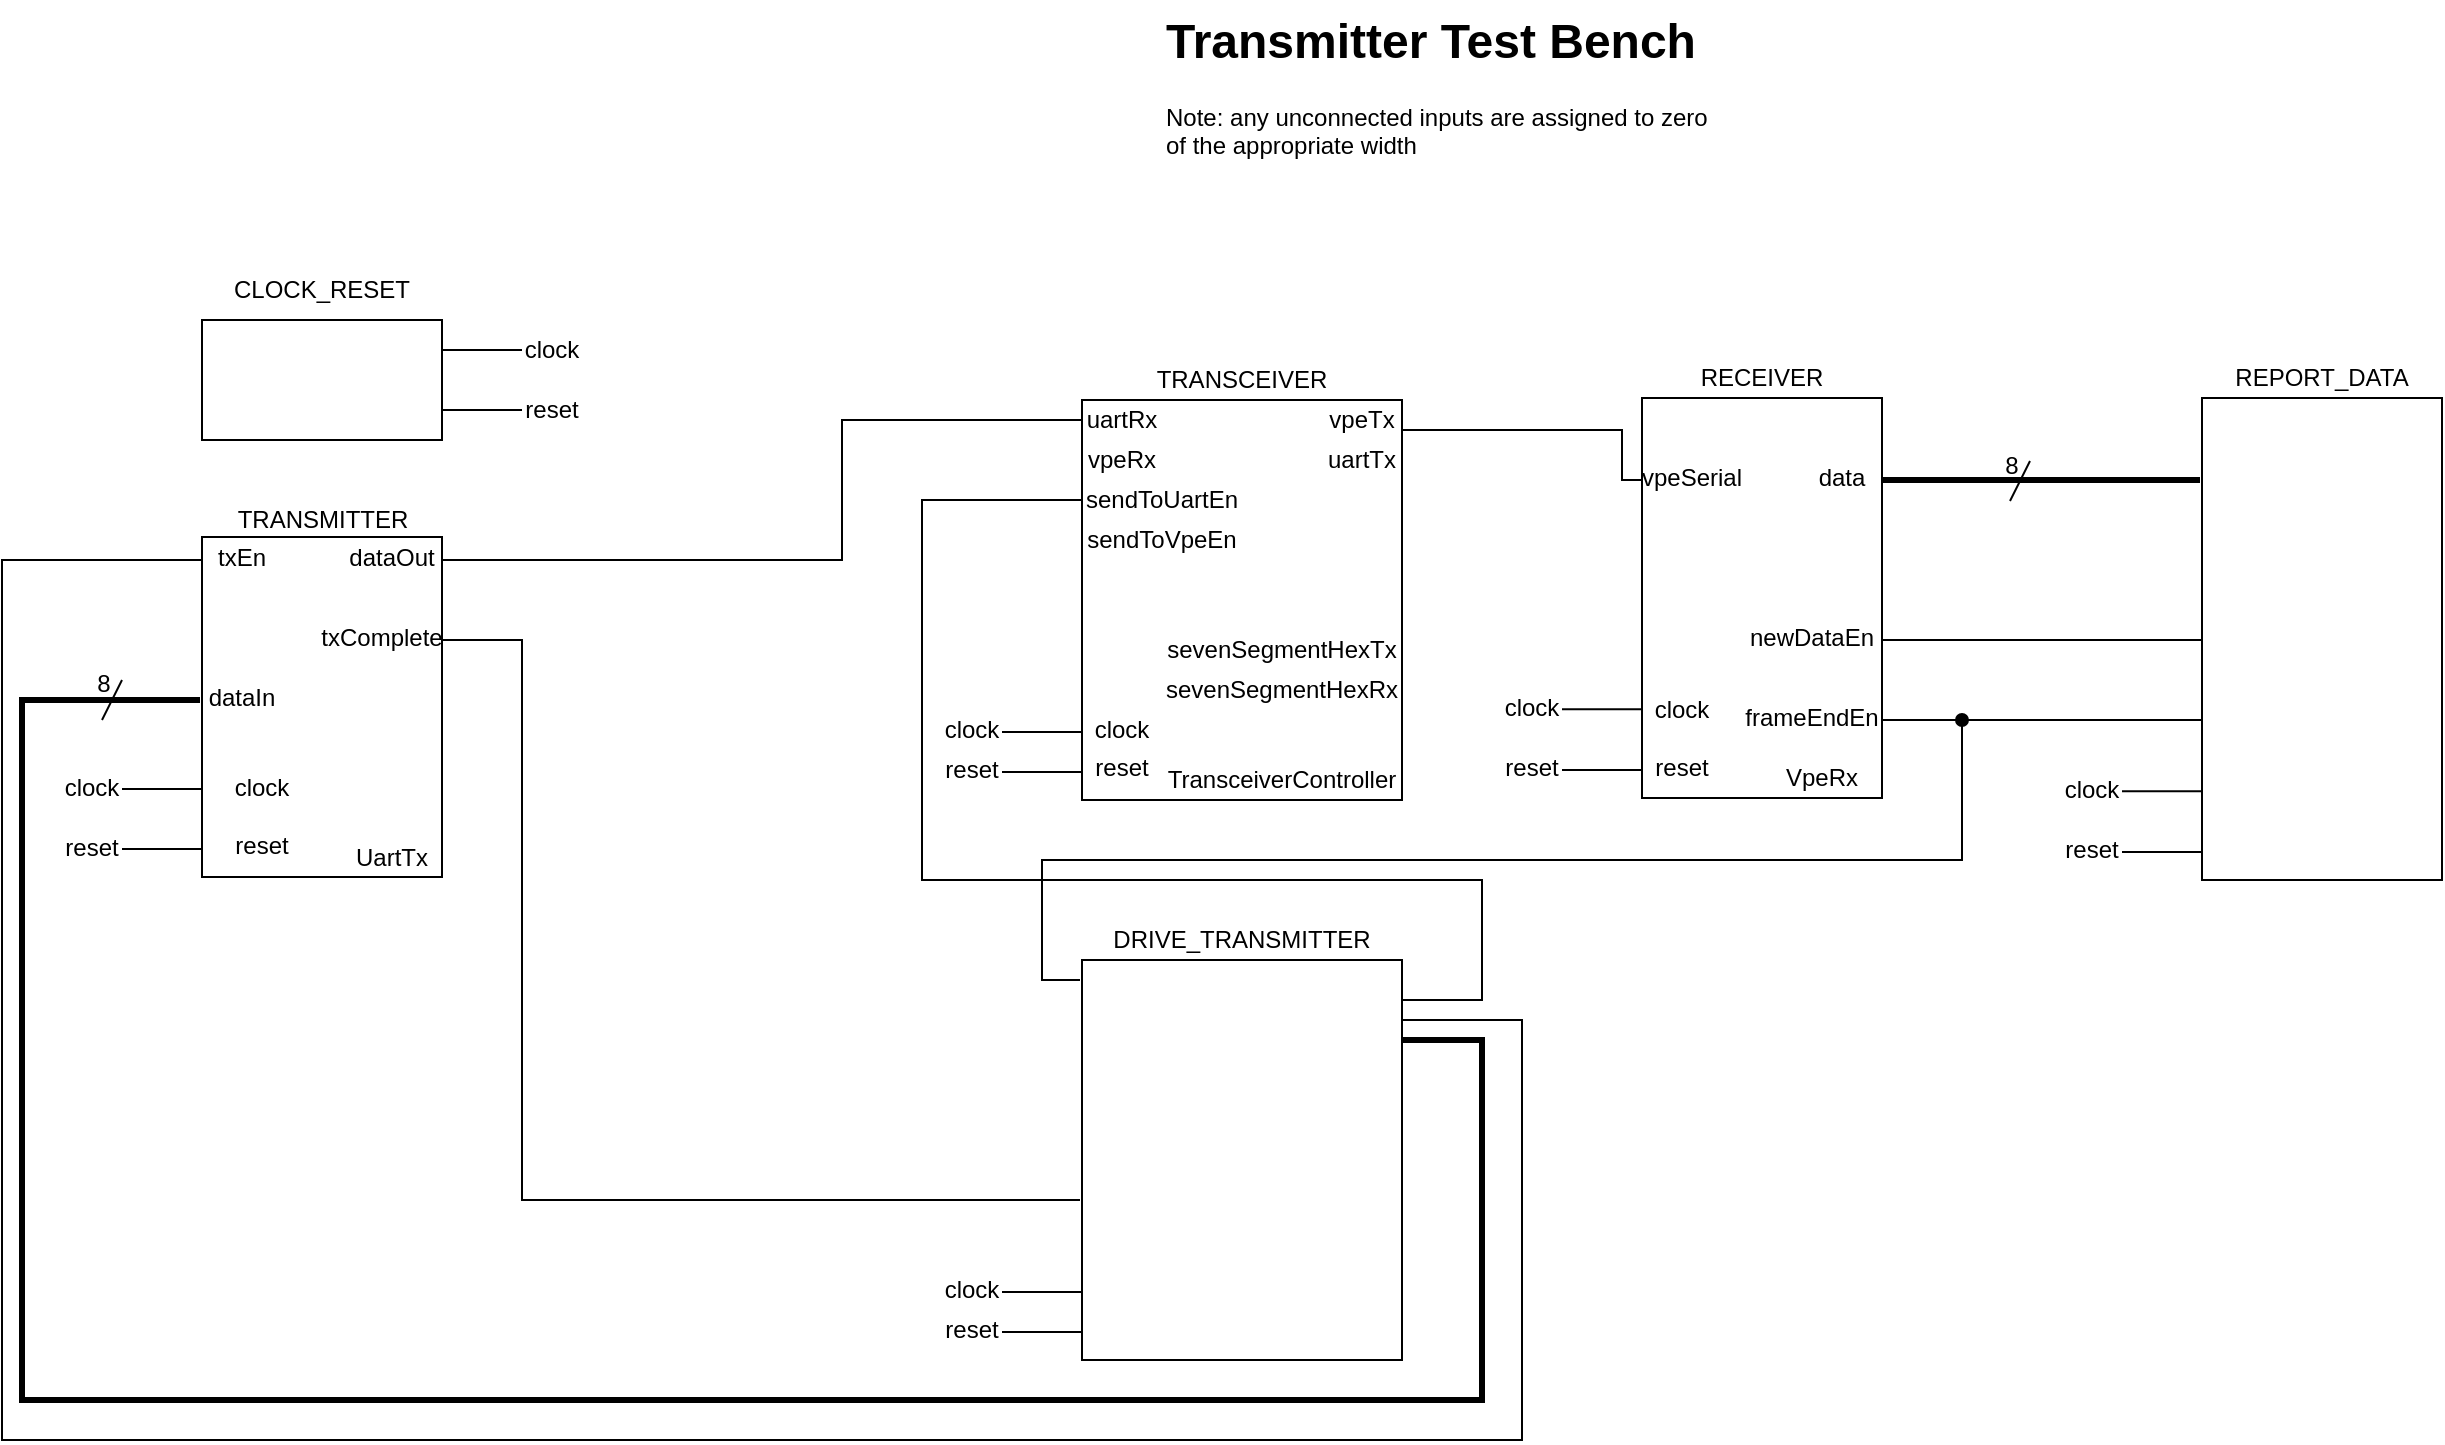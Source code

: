 <mxfile version="24.8.6">
  <diagram name="Page-1" id="nv2z8ijl14U-k_NN_Tlv">
    <mxGraphModel grid="1" page="1" gridSize="10" guides="1" tooltips="1" connect="1" arrows="1" fold="1" pageScale="1" pageWidth="1100" pageHeight="850" math="0" shadow="0">
      <root>
        <mxCell id="0" />
        <mxCell id="1" parent="0" />
        <mxCell id="w2Lm1WG0MSI5pW_lzATI-5" value="" style="endArrow=none;html=1;rounded=0;" edge="1" parent="1">
          <mxGeometry width="50" height="50" relative="1" as="geometry">
            <mxPoint x="200" y="175" as="sourcePoint" />
            <mxPoint x="240" y="175" as="targetPoint" />
          </mxGeometry>
        </mxCell>
        <mxCell id="w2Lm1WG0MSI5pW_lzATI-6" value="clock" style="text;html=1;align=center;verticalAlign=middle;whiteSpace=wrap;rounded=0;" vertex="1" parent="1">
          <mxGeometry x="240" y="160" width="30" height="30" as="geometry" />
        </mxCell>
        <mxCell id="w2Lm1WG0MSI5pW_lzATI-7" value="" style="endArrow=none;html=1;rounded=0;" edge="1" parent="1">
          <mxGeometry width="50" height="50" relative="1" as="geometry">
            <mxPoint x="200" y="205" as="sourcePoint" />
            <mxPoint x="240" y="205" as="targetPoint" />
          </mxGeometry>
        </mxCell>
        <mxCell id="w2Lm1WG0MSI5pW_lzATI-8" value="reset" style="text;html=1;align=center;verticalAlign=middle;whiteSpace=wrap;rounded=0;" vertex="1" parent="1">
          <mxGeometry x="240" y="190" width="30" height="30" as="geometry" />
        </mxCell>
        <mxCell id="w2Lm1WG0MSI5pW_lzATI-9" value="" style="rounded=0;whiteSpace=wrap;html=1;" vertex="1" parent="1">
          <mxGeometry x="520" y="200" width="160" height="200" as="geometry" />
        </mxCell>
        <mxCell id="w2Lm1WG0MSI5pW_lzATI-10" value="TRANSCEIVER" style="text;html=1;align=center;verticalAlign=middle;whiteSpace=wrap;rounded=0;" vertex="1" parent="1">
          <mxGeometry x="555" y="180" width="90" height="20" as="geometry" />
        </mxCell>
        <mxCell id="w2Lm1WG0MSI5pW_lzATI-11" value="TransceiverController" style="text;html=1;align=center;verticalAlign=middle;whiteSpace=wrap;rounded=0;" vertex="1" parent="1">
          <mxGeometry x="560" y="380" width="120" height="20" as="geometry" />
        </mxCell>
        <mxCell id="w2Lm1WG0MSI5pW_lzATI-12" value="" style="endArrow=none;html=1;rounded=0;" edge="1" parent="1">
          <mxGeometry width="50" height="50" relative="1" as="geometry">
            <mxPoint x="480" y="366" as="sourcePoint" />
            <mxPoint x="520" y="366" as="targetPoint" />
          </mxGeometry>
        </mxCell>
        <mxCell id="w2Lm1WG0MSI5pW_lzATI-13" value="clock" style="text;html=1;align=center;verticalAlign=middle;whiteSpace=wrap;rounded=0;" vertex="1" parent="1">
          <mxGeometry x="450" y="350" width="30" height="30" as="geometry" />
        </mxCell>
        <mxCell id="w2Lm1WG0MSI5pW_lzATI-14" value="" style="endArrow=none;html=1;rounded=0;" edge="1" parent="1">
          <mxGeometry width="50" height="50" relative="1" as="geometry">
            <mxPoint x="480" y="386" as="sourcePoint" />
            <mxPoint x="520" y="386" as="targetPoint" />
          </mxGeometry>
        </mxCell>
        <mxCell id="w2Lm1WG0MSI5pW_lzATI-15" value="reset" style="text;html=1;align=center;verticalAlign=middle;whiteSpace=wrap;rounded=0;" vertex="1" parent="1">
          <mxGeometry x="450" y="370" width="30" height="30" as="geometry" />
        </mxCell>
        <mxCell id="w2Lm1WG0MSI5pW_lzATI-16" value="clock" style="text;html=1;align=center;verticalAlign=middle;whiteSpace=wrap;rounded=0;" vertex="1" parent="1">
          <mxGeometry x="510" y="350" width="60" height="30" as="geometry" />
        </mxCell>
        <mxCell id="w2Lm1WG0MSI5pW_lzATI-17" value="reset" style="text;html=1;align=center;verticalAlign=middle;whiteSpace=wrap;rounded=0;" vertex="1" parent="1">
          <mxGeometry x="510" y="369" width="60" height="30" as="geometry" />
        </mxCell>
        <mxCell id="w2Lm1WG0MSI5pW_lzATI-19" value="uartRx" style="text;html=1;align=center;verticalAlign=middle;whiteSpace=wrap;rounded=0;" vertex="1" parent="1">
          <mxGeometry x="520" y="200" width="40" height="20" as="geometry" />
        </mxCell>
        <mxCell id="w2Lm1WG0MSI5pW_lzATI-20" value="vpeRx" style="text;html=1;align=center;verticalAlign=middle;whiteSpace=wrap;rounded=0;" vertex="1" parent="1">
          <mxGeometry x="520" y="220" width="40" height="20" as="geometry" />
        </mxCell>
        <mxCell id="w2Lm1WG0MSI5pW_lzATI-21" value="sendToUartEn" style="text;html=1;align=center;verticalAlign=middle;whiteSpace=wrap;rounded=0;" vertex="1" parent="1">
          <mxGeometry x="520" y="240" width="80" height="20" as="geometry" />
        </mxCell>
        <mxCell id="w2Lm1WG0MSI5pW_lzATI-22" value="sendToVpeEn" style="text;html=1;align=center;verticalAlign=middle;whiteSpace=wrap;rounded=0;" vertex="1" parent="1">
          <mxGeometry x="520" y="260" width="80" height="20" as="geometry" />
        </mxCell>
        <mxCell id="w2Lm1WG0MSI5pW_lzATI-23" value="vpeTx" style="text;html=1;align=center;verticalAlign=middle;whiteSpace=wrap;rounded=0;" vertex="1" parent="1">
          <mxGeometry x="640" y="200" width="40" height="20" as="geometry" />
        </mxCell>
        <mxCell id="w2Lm1WG0MSI5pW_lzATI-24" value="uartTx" style="text;html=1;align=center;verticalAlign=middle;whiteSpace=wrap;rounded=0;" vertex="1" parent="1">
          <mxGeometry x="640" y="220" width="40" height="20" as="geometry" />
        </mxCell>
        <mxCell id="w2Lm1WG0MSI5pW_lzATI-26" value="sevenSegmentHexTx" style="text;html=1;align=center;verticalAlign=middle;whiteSpace=wrap;rounded=0;" vertex="1" parent="1">
          <mxGeometry x="560" y="320" width="120" height="10" as="geometry" />
        </mxCell>
        <mxCell id="w2Lm1WG0MSI5pW_lzATI-27" value="sevenSegmentHexRx" style="text;html=1;align=center;verticalAlign=middle;whiteSpace=wrap;rounded=0;" vertex="1" parent="1">
          <mxGeometry x="560" y="340" width="120" height="10" as="geometry" />
        </mxCell>
        <mxCell id="w2Lm1WG0MSI5pW_lzATI-28" value="" style="rounded=0;whiteSpace=wrap;html=1;" vertex="1" parent="1">
          <mxGeometry x="80" y="160" width="120" height="60" as="geometry" />
        </mxCell>
        <mxCell id="w2Lm1WG0MSI5pW_lzATI-29" value="CLOCK_RESET" style="text;html=1;align=center;verticalAlign=middle;whiteSpace=wrap;rounded=0;" vertex="1" parent="1">
          <mxGeometry x="95" y="130" width="90" height="30" as="geometry" />
        </mxCell>
        <mxCell id="w2Lm1WG0MSI5pW_lzATI-30" value="" style="rounded=0;whiteSpace=wrap;html=1;" vertex="1" parent="1">
          <mxGeometry x="80" y="268.5" width="120" height="170" as="geometry" />
        </mxCell>
        <mxCell id="w2Lm1WG0MSI5pW_lzATI-31" value="TRANSMITTER" style="text;html=1;align=center;verticalAlign=middle;whiteSpace=wrap;rounded=0;" vertex="1" parent="1">
          <mxGeometry x="92.5" y="251.5" width="95" height="17" as="geometry" />
        </mxCell>
        <mxCell id="w2Lm1WG0MSI5pW_lzATI-32" value="UartTx" style="text;html=1;align=center;verticalAlign=middle;whiteSpace=wrap;rounded=0;" vertex="1" parent="1">
          <mxGeometry x="150" y="418.5" width="50" height="20" as="geometry" />
        </mxCell>
        <mxCell id="w2Lm1WG0MSI5pW_lzATI-33" value="dataOut" style="text;html=1;align=center;verticalAlign=middle;whiteSpace=wrap;rounded=0;" vertex="1" parent="1">
          <mxGeometry x="150" y="268.5" width="50" height="20" as="geometry" />
        </mxCell>
        <mxCell id="w2Lm1WG0MSI5pW_lzATI-34" value="dataIn" style="text;html=1;align=center;verticalAlign=middle;whiteSpace=wrap;rounded=0;" vertex="1" parent="1">
          <mxGeometry x="80" y="338.5" width="40" height="20" as="geometry" />
        </mxCell>
        <mxCell id="w2Lm1WG0MSI5pW_lzATI-35" value="" style="endArrow=none;html=1;rounded=0;" edge="1" parent="1">
          <mxGeometry width="50" height="50" relative="1" as="geometry">
            <mxPoint x="40" y="394.5" as="sourcePoint" />
            <mxPoint x="80" y="394.5" as="targetPoint" />
          </mxGeometry>
        </mxCell>
        <mxCell id="w2Lm1WG0MSI5pW_lzATI-36" value="clock" style="text;html=1;align=center;verticalAlign=middle;whiteSpace=wrap;rounded=0;" vertex="1" parent="1">
          <mxGeometry x="10" y="378.5" width="30" height="30" as="geometry" />
        </mxCell>
        <mxCell id="w2Lm1WG0MSI5pW_lzATI-37" value="" style="endArrow=none;html=1;rounded=0;" edge="1" parent="1">
          <mxGeometry width="50" height="50" relative="1" as="geometry">
            <mxPoint x="40" y="424.5" as="sourcePoint" />
            <mxPoint x="80" y="424.5" as="targetPoint" />
          </mxGeometry>
        </mxCell>
        <mxCell id="w2Lm1WG0MSI5pW_lzATI-38" value="reset" style="text;html=1;align=center;verticalAlign=middle;whiteSpace=wrap;rounded=0;" vertex="1" parent="1">
          <mxGeometry x="10" y="408.5" width="30" height="30" as="geometry" />
        </mxCell>
        <mxCell id="w2Lm1WG0MSI5pW_lzATI-39" value="clock" style="text;html=1;align=center;verticalAlign=middle;whiteSpace=wrap;rounded=0;" vertex="1" parent="1">
          <mxGeometry x="80" y="378.5" width="60" height="30" as="geometry" />
        </mxCell>
        <mxCell id="w2Lm1WG0MSI5pW_lzATI-40" value="reset" style="text;html=1;align=center;verticalAlign=middle;whiteSpace=wrap;rounded=0;" vertex="1" parent="1">
          <mxGeometry x="80" y="407.5" width="60" height="30" as="geometry" />
        </mxCell>
        <mxCell id="w2Lm1WG0MSI5pW_lzATI-41" value="txComplete" style="text;html=1;align=center;verticalAlign=middle;whiteSpace=wrap;rounded=0;" vertex="1" parent="1">
          <mxGeometry x="140" y="308.5" width="60" height="20" as="geometry" />
        </mxCell>
        <mxCell id="w2Lm1WG0MSI5pW_lzATI-42" value="txEn" style="text;html=1;align=center;verticalAlign=middle;whiteSpace=wrap;rounded=0;" vertex="1" parent="1">
          <mxGeometry x="80" y="271" width="40" height="15" as="geometry" />
        </mxCell>
        <mxCell id="w2Lm1WG0MSI5pW_lzATI-43" value="" style="endArrow=none;html=1;rounded=0;" edge="1" parent="1">
          <mxGeometry width="50" height="50" relative="1" as="geometry">
            <mxPoint x="200" y="280" as="sourcePoint" />
            <mxPoint x="520" y="210" as="targetPoint" />
            <Array as="points">
              <mxPoint x="400" y="280" />
              <mxPoint x="400" y="210" />
            </Array>
          </mxGeometry>
        </mxCell>
        <mxCell id="w2Lm1WG0MSI5pW_lzATI-44" value="" style="rounded=0;whiteSpace=wrap;html=1;" vertex="1" parent="1">
          <mxGeometry x="800" y="199" width="120" height="200" as="geometry" />
        </mxCell>
        <mxCell id="w2Lm1WG0MSI5pW_lzATI-45" value="VpeRx" style="text;html=1;align=center;verticalAlign=middle;whiteSpace=wrap;rounded=0;" vertex="1" parent="1">
          <mxGeometry x="860" y="379" width="60" height="20" as="geometry" />
        </mxCell>
        <mxCell id="w2Lm1WG0MSI5pW_lzATI-46" value="RECEIVER" style="text;html=1;align=center;verticalAlign=middle;whiteSpace=wrap;rounded=0;" vertex="1" parent="1">
          <mxGeometry x="830" y="179" width="60" height="20" as="geometry" />
        </mxCell>
        <mxCell id="w2Lm1WG0MSI5pW_lzATI-47" value="vpeSerial" style="text;html=1;align=center;verticalAlign=middle;whiteSpace=wrap;rounded=0;" vertex="1" parent="1">
          <mxGeometry x="800" y="231.5" width="50" height="15" as="geometry" />
        </mxCell>
        <mxCell id="w2Lm1WG0MSI5pW_lzATI-48" value="data" style="text;html=1;align=center;verticalAlign=middle;whiteSpace=wrap;rounded=0;" vertex="1" parent="1">
          <mxGeometry x="880" y="229" width="40" height="20" as="geometry" />
        </mxCell>
        <mxCell id="w2Lm1WG0MSI5pW_lzATI-49" value="newDataEn" style="text;html=1;align=center;verticalAlign=middle;whiteSpace=wrap;rounded=0;" vertex="1" parent="1">
          <mxGeometry x="850" y="309" width="70" height="20" as="geometry" />
        </mxCell>
        <mxCell id="w2Lm1WG0MSI5pW_lzATI-50" value="frameEndEn" style="text;html=1;align=center;verticalAlign=middle;whiteSpace=wrap;rounded=0;" vertex="1" parent="1">
          <mxGeometry x="850" y="349" width="70" height="20" as="geometry" />
        </mxCell>
        <mxCell id="w2Lm1WG0MSI5pW_lzATI-51" value="clock" style="text;html=1;align=center;verticalAlign=middle;whiteSpace=wrap;rounded=0;" vertex="1" parent="1">
          <mxGeometry x="790" y="340" width="60" height="30" as="geometry" />
        </mxCell>
        <mxCell id="w2Lm1WG0MSI5pW_lzATI-52" value="reset" style="text;html=1;align=center;verticalAlign=middle;whiteSpace=wrap;rounded=0;" vertex="1" parent="1">
          <mxGeometry x="790" y="369" width="60" height="30" as="geometry" />
        </mxCell>
        <mxCell id="w2Lm1WG0MSI5pW_lzATI-53" value="" style="endArrow=none;html=1;rounded=0;" edge="1" parent="1">
          <mxGeometry width="50" height="50" relative="1" as="geometry">
            <mxPoint x="680" y="215" as="sourcePoint" />
            <mxPoint x="800" y="240" as="targetPoint" />
            <Array as="points">
              <mxPoint x="790" y="215" />
              <mxPoint x="790" y="240" />
            </Array>
          </mxGeometry>
        </mxCell>
        <mxCell id="w2Lm1WG0MSI5pW_lzATI-54" value="" style="rounded=0;whiteSpace=wrap;html=1;" vertex="1" parent="1">
          <mxGeometry x="1080" y="199" width="120" height="241" as="geometry" />
        </mxCell>
        <mxCell id="w2Lm1WG0MSI5pW_lzATI-55" value="REPORT_DATA" style="text;html=1;align=center;verticalAlign=middle;whiteSpace=wrap;rounded=0;" vertex="1" parent="1">
          <mxGeometry x="1095" y="179" width="90" height="20" as="geometry" />
        </mxCell>
        <mxCell id="w2Lm1WG0MSI5pW_lzATI-56" value="" style="endArrow=none;html=1;rounded=0;" edge="1" parent="1">
          <mxGeometry width="50" height="50" relative="1" as="geometry">
            <mxPoint x="760" y="354.66" as="sourcePoint" />
            <mxPoint x="800" y="354.66" as="targetPoint" />
          </mxGeometry>
        </mxCell>
        <mxCell id="w2Lm1WG0MSI5pW_lzATI-57" value="clock" style="text;html=1;align=center;verticalAlign=middle;whiteSpace=wrap;rounded=0;" vertex="1" parent="1">
          <mxGeometry x="730" y="339" width="30" height="30" as="geometry" />
        </mxCell>
        <mxCell id="w2Lm1WG0MSI5pW_lzATI-58" value="" style="endArrow=none;html=1;rounded=0;" edge="1" parent="1">
          <mxGeometry width="50" height="50" relative="1" as="geometry">
            <mxPoint x="760" y="385" as="sourcePoint" />
            <mxPoint x="800" y="385" as="targetPoint" />
          </mxGeometry>
        </mxCell>
        <mxCell id="w2Lm1WG0MSI5pW_lzATI-59" value="reset" style="text;html=1;align=center;verticalAlign=middle;whiteSpace=wrap;rounded=0;" vertex="1" parent="1">
          <mxGeometry x="730" y="369" width="30" height="30" as="geometry" />
        </mxCell>
        <mxCell id="w2Lm1WG0MSI5pW_lzATI-60" value="" style="endArrow=none;html=1;rounded=0;strokeWidth=3;" edge="1" parent="1">
          <mxGeometry width="50" height="50" relative="1" as="geometry">
            <mxPoint x="920" y="240" as="sourcePoint" />
            <mxPoint x="1079" y="240" as="targetPoint" />
          </mxGeometry>
        </mxCell>
        <mxCell id="w2Lm1WG0MSI5pW_lzATI-61" value="" style="endArrow=none;html=1;rounded=0;" edge="1" parent="1">
          <mxGeometry width="50" height="50" relative="1" as="geometry">
            <mxPoint x="920" y="320" as="sourcePoint" />
            <mxPoint x="1080" y="320" as="targetPoint" />
          </mxGeometry>
        </mxCell>
        <mxCell id="w2Lm1WG0MSI5pW_lzATI-64" value="" style="endArrow=none;html=1;rounded=0;" edge="1" parent="1">
          <mxGeometry width="50" height="50" relative="1" as="geometry">
            <mxPoint x="920" y="360" as="sourcePoint" />
            <mxPoint x="1080" y="360" as="targetPoint" />
          </mxGeometry>
        </mxCell>
        <mxCell id="w2Lm1WG0MSI5pW_lzATI-65" value="" style="endArrow=none;html=1;rounded=0;" edge="1" parent="1">
          <mxGeometry width="50" height="50" relative="1" as="geometry">
            <mxPoint x="1040" y="395.66" as="sourcePoint" />
            <mxPoint x="1080" y="395.66" as="targetPoint" />
          </mxGeometry>
        </mxCell>
        <mxCell id="w2Lm1WG0MSI5pW_lzATI-66" value="clock" style="text;html=1;align=center;verticalAlign=middle;whiteSpace=wrap;rounded=0;" vertex="1" parent="1">
          <mxGeometry x="1010" y="380" width="30" height="30" as="geometry" />
        </mxCell>
        <mxCell id="w2Lm1WG0MSI5pW_lzATI-67" value="" style="endArrow=none;html=1;rounded=0;" edge="1" parent="1">
          <mxGeometry width="50" height="50" relative="1" as="geometry">
            <mxPoint x="1040" y="426" as="sourcePoint" />
            <mxPoint x="1080" y="426" as="targetPoint" />
          </mxGeometry>
        </mxCell>
        <mxCell id="w2Lm1WG0MSI5pW_lzATI-68" value="reset" style="text;html=1;align=center;verticalAlign=middle;whiteSpace=wrap;rounded=0;" vertex="1" parent="1">
          <mxGeometry x="1010" y="410" width="30" height="30" as="geometry" />
        </mxCell>
        <mxCell id="w2Lm1WG0MSI5pW_lzATI-69" value="" style="rounded=0;whiteSpace=wrap;html=1;" vertex="1" parent="1">
          <mxGeometry x="520" y="480" width="160" height="200" as="geometry" />
        </mxCell>
        <mxCell id="w2Lm1WG0MSI5pW_lzATI-70" value="DRIVE_TRANSMITTER" style="text;html=1;align=center;verticalAlign=middle;whiteSpace=wrap;rounded=0;" vertex="1" parent="1">
          <mxGeometry x="535" y="460" width="130" height="20" as="geometry" />
        </mxCell>
        <mxCell id="w2Lm1WG0MSI5pW_lzATI-75" value="" style="endArrow=none;html=1;rounded=0;" edge="1" parent="1">
          <mxGeometry width="50" height="50" relative="1" as="geometry">
            <mxPoint x="480" y="646" as="sourcePoint" />
            <mxPoint x="520" y="646" as="targetPoint" />
          </mxGeometry>
        </mxCell>
        <mxCell id="w2Lm1WG0MSI5pW_lzATI-76" value="clock" style="text;html=1;align=center;verticalAlign=middle;whiteSpace=wrap;rounded=0;" vertex="1" parent="1">
          <mxGeometry x="450" y="630" width="30" height="30" as="geometry" />
        </mxCell>
        <mxCell id="w2Lm1WG0MSI5pW_lzATI-77" value="" style="endArrow=none;html=1;rounded=0;" edge="1" parent="1">
          <mxGeometry width="50" height="50" relative="1" as="geometry">
            <mxPoint x="480" y="666" as="sourcePoint" />
            <mxPoint x="520" y="666" as="targetPoint" />
          </mxGeometry>
        </mxCell>
        <mxCell id="w2Lm1WG0MSI5pW_lzATI-78" value="reset" style="text;html=1;align=center;verticalAlign=middle;whiteSpace=wrap;rounded=0;" vertex="1" parent="1">
          <mxGeometry x="450" y="650" width="30" height="30" as="geometry" />
        </mxCell>
        <mxCell id="w2Lm1WG0MSI5pW_lzATI-79" value="" style="endArrow=none;html=1;rounded=0;" edge="1" parent="1">
          <mxGeometry width="50" height="50" relative="1" as="geometry">
            <mxPoint x="200" y="320" as="sourcePoint" />
            <mxPoint x="519" y="600" as="targetPoint" />
            <Array as="points">
              <mxPoint x="240" y="320" />
              <mxPoint x="240" y="600" />
            </Array>
          </mxGeometry>
        </mxCell>
        <mxCell id="w2Lm1WG0MSI5pW_lzATI-80" value="" style="endArrow=none;html=1;rounded=0;" edge="1" parent="1">
          <mxGeometry width="50" height="50" relative="1" as="geometry">
            <mxPoint x="984" y="250.5" as="sourcePoint" />
            <mxPoint x="994" y="230.5" as="targetPoint" />
          </mxGeometry>
        </mxCell>
        <mxCell id="w2Lm1WG0MSI5pW_lzATI-81" value="8" style="text;html=1;align=center;verticalAlign=middle;whiteSpace=wrap;rounded=0;" vertex="1" parent="1">
          <mxGeometry x="980" y="227.5" width="10" height="10" as="geometry" />
        </mxCell>
        <mxCell id="w2Lm1WG0MSI5pW_lzATI-82" value="" style="endArrow=none;html=1;rounded=0;" edge="1" parent="1">
          <mxGeometry width="50" height="50" relative="1" as="geometry">
            <mxPoint x="680" y="500" as="sourcePoint" />
            <mxPoint x="520" y="250" as="targetPoint" />
            <Array as="points">
              <mxPoint x="720" y="500" />
              <mxPoint x="720" y="440" />
              <mxPoint x="440" y="440" />
              <mxPoint x="440" y="250" />
            </Array>
          </mxGeometry>
        </mxCell>
        <mxCell id="w2Lm1WG0MSI5pW_lzATI-83" value="&lt;h1 style=&quot;margin-top: 0px;&quot;&gt;Transmitter Test Bench&lt;/h1&gt;&lt;div&gt;Note: any unconnected inputs are assigned to zero&lt;/div&gt;&lt;div&gt;of the appropriate width&lt;/div&gt;" style="text;html=1;whiteSpace=wrap;overflow=hidden;rounded=0;" vertex="1" parent="1">
          <mxGeometry x="560" width="280" height="80" as="geometry" />
        </mxCell>
        <mxCell id="w2Lm1WG0MSI5pW_lzATI-84" value="" style="endArrow=none;html=1;rounded=0;strokeWidth=3;" edge="1" parent="1">
          <mxGeometry width="50" height="50" relative="1" as="geometry">
            <mxPoint x="680" y="520" as="sourcePoint" />
            <mxPoint x="79" y="350" as="targetPoint" />
            <Array as="points">
              <mxPoint x="720" y="520" />
              <mxPoint x="720" y="700" />
              <mxPoint x="-10" y="700" />
              <mxPoint x="-10" y="350" />
            </Array>
          </mxGeometry>
        </mxCell>
        <mxCell id="w2Lm1WG0MSI5pW_lzATI-85" value="" style="endArrow=none;html=1;rounded=0;" edge="1" parent="1">
          <mxGeometry width="50" height="50" relative="1" as="geometry">
            <mxPoint x="30" y="360" as="sourcePoint" />
            <mxPoint x="40" y="340" as="targetPoint" />
          </mxGeometry>
        </mxCell>
        <mxCell id="w2Lm1WG0MSI5pW_lzATI-86" value="8" style="text;html=1;align=center;verticalAlign=middle;whiteSpace=wrap;rounded=0;" vertex="1" parent="1">
          <mxGeometry x="26" y="337" width="10" height="10" as="geometry" />
        </mxCell>
        <mxCell id="w2Lm1WG0MSI5pW_lzATI-87" value="" style="endArrow=none;html=1;rounded=0;" edge="1" parent="1">
          <mxGeometry width="50" height="50" relative="1" as="geometry">
            <mxPoint x="680" y="510" as="sourcePoint" />
            <mxPoint x="80" y="280" as="targetPoint" />
            <Array as="points">
              <mxPoint x="740" y="510" />
              <mxPoint x="740" y="720" />
              <mxPoint x="-20" y="720" />
              <mxPoint x="-20" y="280" />
            </Array>
          </mxGeometry>
        </mxCell>
        <mxCell id="w2Lm1WG0MSI5pW_lzATI-88" value="" style="ellipse;whiteSpace=wrap;html=1;aspect=fixed;fillColor=#000000;" vertex="1" parent="1">
          <mxGeometry x="957" y="357" width="6" height="6" as="geometry" />
        </mxCell>
        <mxCell id="w2Lm1WG0MSI5pW_lzATI-89" value="" style="endArrow=none;html=1;rounded=0;" edge="1" parent="1">
          <mxGeometry width="50" height="50" relative="1" as="geometry">
            <mxPoint x="519" y="490" as="sourcePoint" />
            <mxPoint x="960" y="360" as="targetPoint" />
            <Array as="points">
              <mxPoint x="500" y="490" />
              <mxPoint x="500" y="430" />
              <mxPoint x="960" y="430" />
            </Array>
          </mxGeometry>
        </mxCell>
      </root>
    </mxGraphModel>
  </diagram>
</mxfile>
